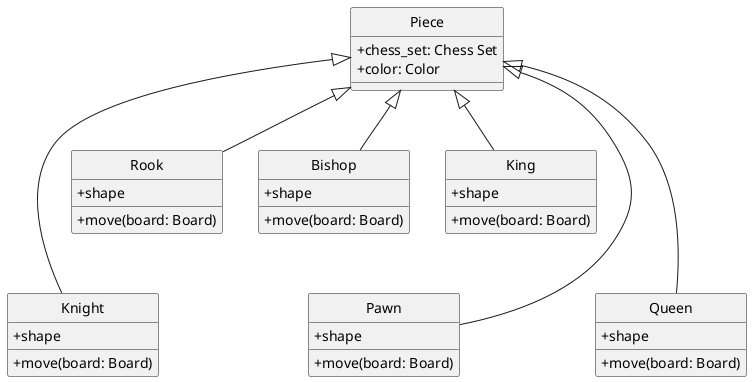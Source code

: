 @startuml
'fig_9'
'left to right direction
skinparam monochrome true
skinparam handwritten false
hide class circle
hide abstract circle
skinparam shadowing false
skinparam classAttributeIconSize 0

class Piece {
+ chess_set: Chess Set
+ color: Color
}

together {
class Rook {
+ shape
+ move(board: Board)
}

class Bishop {
+ shape
+ move(board: Board)
}

class King {
+ shape
+ move(board: Board)
}
}

class Knight {
+ shape
+ move(board: Board)
}

class Pawn {
+ shape
+ move(board: Board)
}

class Queen {
+ shape
+ move(board: Board)
}


Piece <|-d- Rook
Piece <|-d- Bishop
Piece <|-d- King
Piece <|-- Knight
Piece <|-- Pawn
Piece <|-- Queen

Rook -[hidden]-> Knight
Bishop -[hidden]-> Pawn
King -[hidden]-> Queen

@enduml
